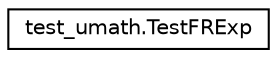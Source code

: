 digraph "Graphical Class Hierarchy"
{
 // LATEX_PDF_SIZE
  edge [fontname="Helvetica",fontsize="10",labelfontname="Helvetica",labelfontsize="10"];
  node [fontname="Helvetica",fontsize="10",shape=record];
  rankdir="LR";
  Node0 [label="test_umath.TestFRExp",height=0.2,width=0.4,color="black", fillcolor="white", style="filled",URL="$classtest__umath_1_1TestFRExp.html",tooltip=" "];
}
